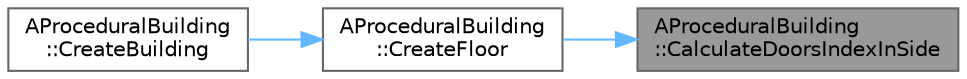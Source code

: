 digraph "AProceduralBuilding::CalculateDoorsIndexInSide"
{
 // INTERACTIVE_SVG=YES
 // LATEX_PDF_SIZE
  bgcolor="transparent";
  edge [fontname=Helvetica,fontsize=10,labelfontname=Helvetica,labelfontsize=10];
  node [fontname=Helvetica,fontsize=10,shape=box,height=0.2,width=0.4];
  rankdir="RL";
  Node1 [id="Node000001",label="AProceduralBuilding\l::CalculateDoorsIndexInSide",height=0.2,width=0.4,color="gray40", fillcolor="grey60", style="filled", fontcolor="black",tooltip=" "];
  Node1 -> Node2 [id="edge1_Node000001_Node000002",dir="back",color="steelblue1",style="solid",tooltip=" "];
  Node2 [id="Node000002",label="AProceduralBuilding\l::CreateFloor",height=0.2,width=0.4,color="grey40", fillcolor="white", style="filled",URL="$de/d3c/classAProceduralBuilding.html#a1c578e1e80fd5cc6911850c833494d45",tooltip=" "];
  Node2 -> Node3 [id="edge2_Node000002_Node000003",dir="back",color="steelblue1",style="solid",tooltip=" "];
  Node3 [id="Node000003",label="AProceduralBuilding\l::CreateBuilding",height=0.2,width=0.4,color="grey40", fillcolor="white", style="filled",URL="$de/d3c/classAProceduralBuilding.html#a309c9e716c51a91b3977c1e4c1da4263",tooltip=" "];
}
